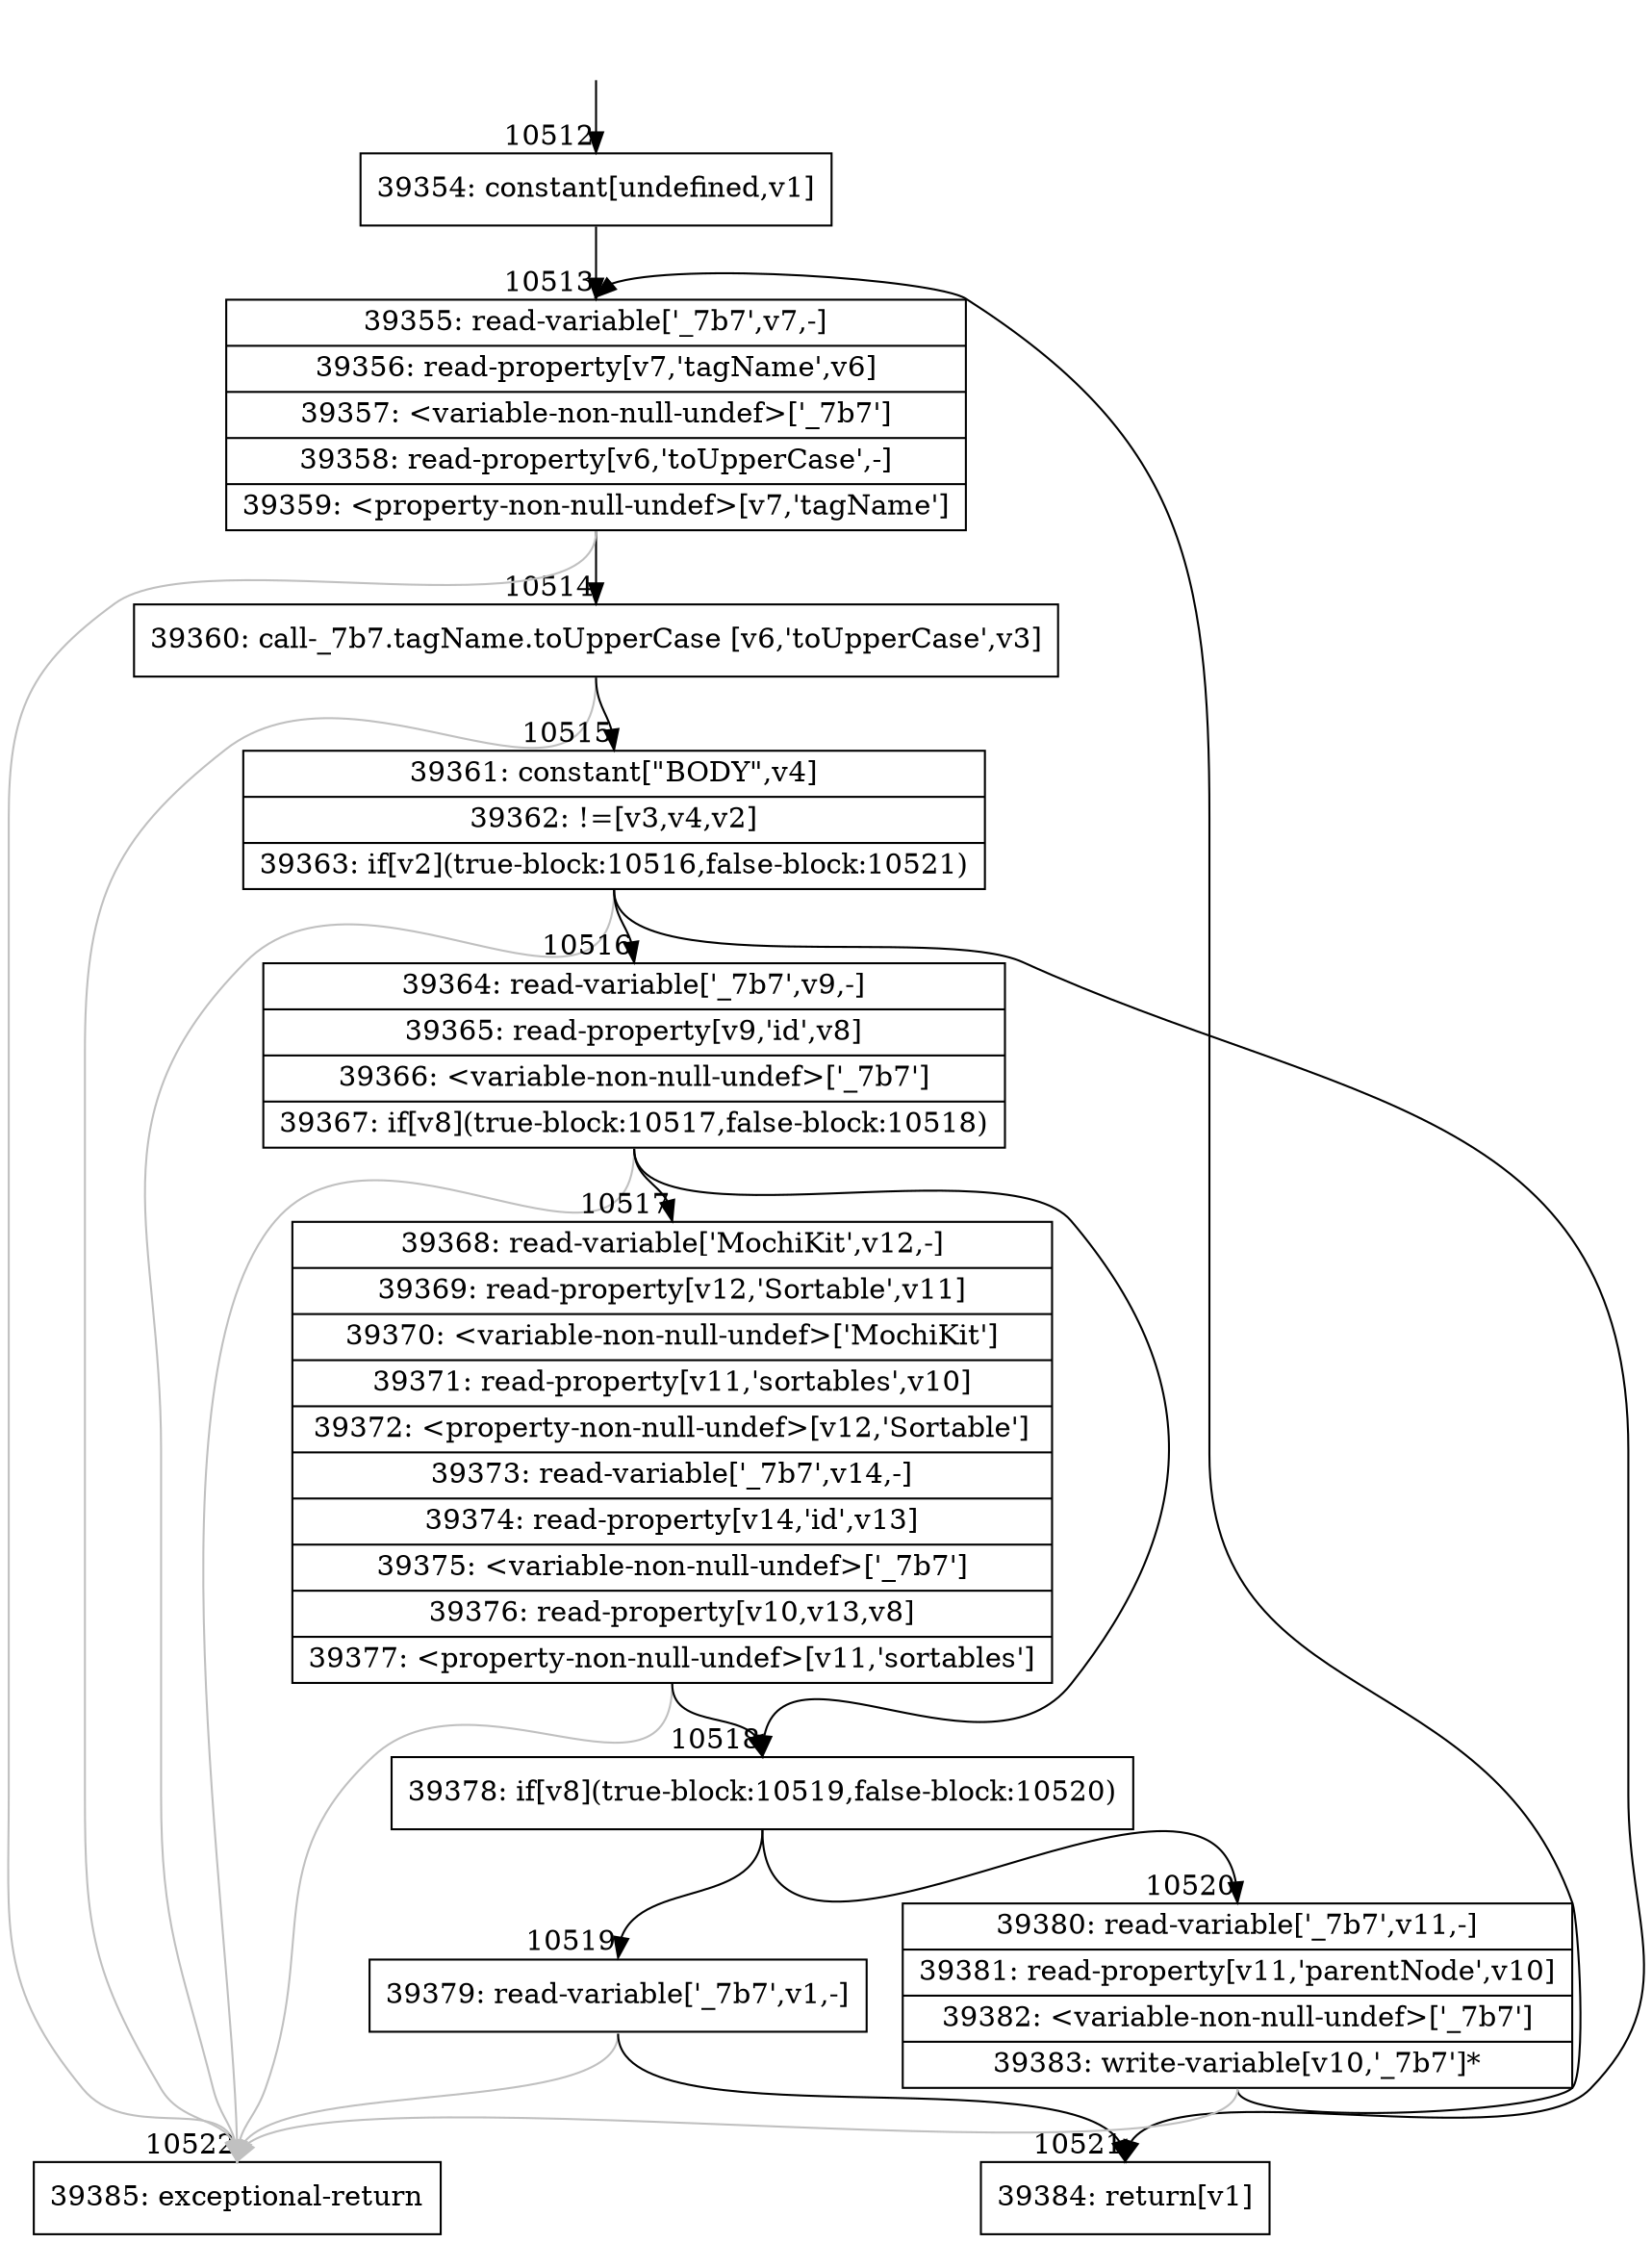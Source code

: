 digraph {
rankdir="TD"
BB_entry746[shape=none,label=""];
BB_entry746 -> BB10512 [tailport=s, headport=n, headlabel="    10512"]
BB10512 [shape=record label="{39354: constant[undefined,v1]}" ] 
BB10512 -> BB10513 [tailport=s, headport=n, headlabel="      10513"]
BB10513 [shape=record label="{39355: read-variable['_7b7',v7,-]|39356: read-property[v7,'tagName',v6]|39357: \<variable-non-null-undef\>['_7b7']|39358: read-property[v6,'toUpperCase',-]|39359: \<property-non-null-undef\>[v7,'tagName']}" ] 
BB10513 -> BB10514 [tailport=s, headport=n, headlabel="      10514"]
BB10513 -> BB10522 [tailport=s, headport=n, color=gray, headlabel="      10522"]
BB10514 [shape=record label="{39360: call-_7b7.tagName.toUpperCase [v6,'toUpperCase',v3]}" ] 
BB10514 -> BB10515 [tailport=s, headport=n, headlabel="      10515"]
BB10514 -> BB10522 [tailport=s, headport=n, color=gray]
BB10515 [shape=record label="{39361: constant[\"BODY\",v4]|39362: !=[v3,v4,v2]|39363: if[v2](true-block:10516,false-block:10521)}" ] 
BB10515 -> BB10516 [tailport=s, headport=n, headlabel="      10516"]
BB10515 -> BB10521 [tailport=s, headport=n, headlabel="      10521"]
BB10515 -> BB10522 [tailport=s, headport=n, color=gray]
BB10516 [shape=record label="{39364: read-variable['_7b7',v9,-]|39365: read-property[v9,'id',v8]|39366: \<variable-non-null-undef\>['_7b7']|39367: if[v8](true-block:10517,false-block:10518)}" ] 
BB10516 -> BB10518 [tailport=s, headport=n, headlabel="      10518"]
BB10516 -> BB10517 [tailport=s, headport=n, headlabel="      10517"]
BB10516 -> BB10522 [tailport=s, headport=n, color=gray]
BB10517 [shape=record label="{39368: read-variable['MochiKit',v12,-]|39369: read-property[v12,'Sortable',v11]|39370: \<variable-non-null-undef\>['MochiKit']|39371: read-property[v11,'sortables',v10]|39372: \<property-non-null-undef\>[v12,'Sortable']|39373: read-variable['_7b7',v14,-]|39374: read-property[v14,'id',v13]|39375: \<variable-non-null-undef\>['_7b7']|39376: read-property[v10,v13,v8]|39377: \<property-non-null-undef\>[v11,'sortables']}" ] 
BB10517 -> BB10518 [tailport=s, headport=n]
BB10517 -> BB10522 [tailport=s, headport=n, color=gray]
BB10518 [shape=record label="{39378: if[v8](true-block:10519,false-block:10520)}" ] 
BB10518 -> BB10519 [tailport=s, headport=n, headlabel="      10519"]
BB10518 -> BB10520 [tailport=s, headport=n, headlabel="      10520"]
BB10519 [shape=record label="{39379: read-variable['_7b7',v1,-]}" ] 
BB10519 -> BB10521 [tailport=s, headport=n]
BB10519 -> BB10522 [tailport=s, headport=n, color=gray]
BB10520 [shape=record label="{39380: read-variable['_7b7',v11,-]|39381: read-property[v11,'parentNode',v10]|39382: \<variable-non-null-undef\>['_7b7']|39383: write-variable[v10,'_7b7']*}" ] 
BB10520 -> BB10513 [tailport=s, headport=n]
BB10520 -> BB10522 [tailport=s, headport=n, color=gray]
BB10521 [shape=record label="{39384: return[v1]}" ] 
BB10522 [shape=record label="{39385: exceptional-return}" ] 
//#$~ 7392
}
